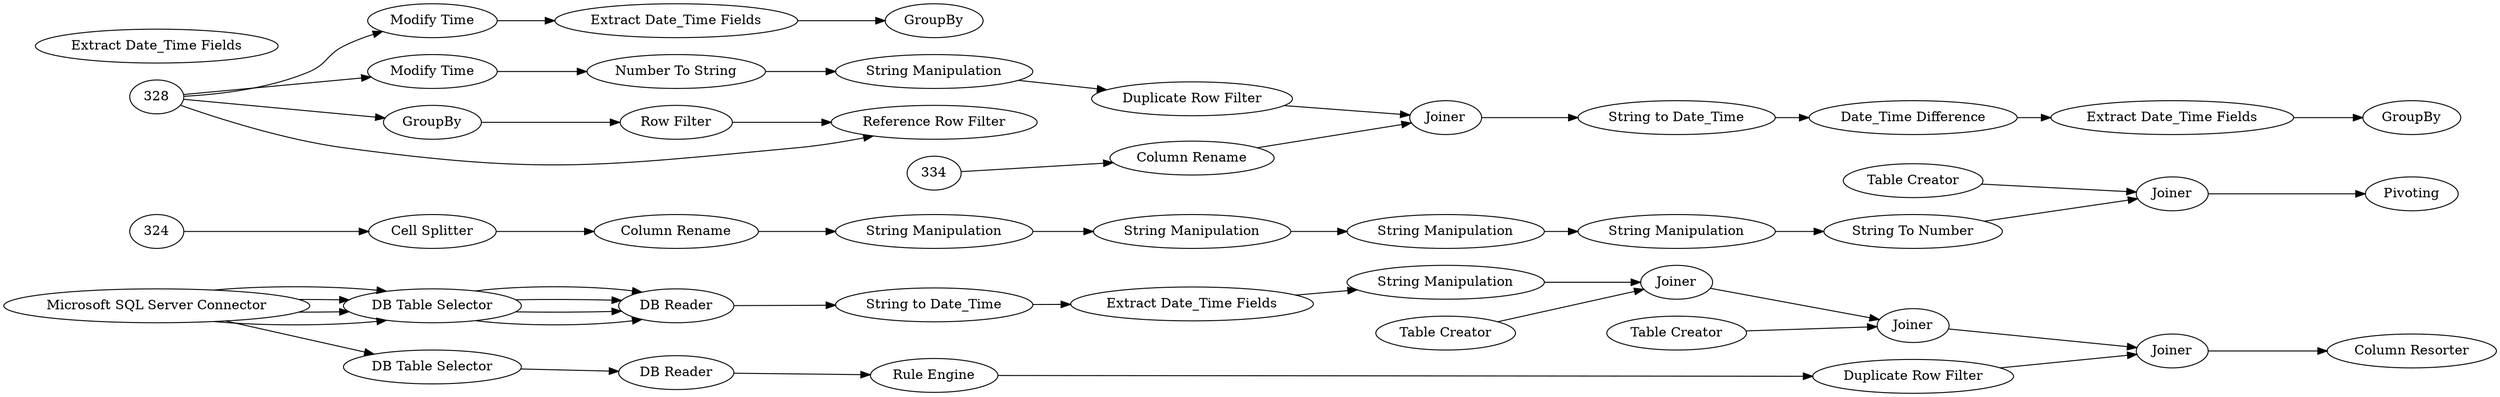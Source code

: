 digraph {
	43 [label="Microsoft SQL Server Connector"]
	44 [label="DB Table Selector"]
	45 [label="DB Reader"]
	82 [label="String to Date_Time"]
	83 [label="Extract Date_Time Fields"]
	84 [label="Table Creator"]
	85 [label=Joiner]
	88 [label="DB Reader"]
	89 [label="DB Table Selector"]
	90 [label="Rule Engine"]
	93 [label="String Manipulation"]
	94 [label="Table Creator"]
	95 [label=Joiner]
	96 [label="Duplicate Row Filter"]
	97 [label=Joiner]
	98 [label="Column Resorter"]
	2 [label="String Manipulation"]
	3 [label="String Manipulation"]
	4 [label="String Manipulation"]
	5 [label="String Manipulation"]
	6 [label="String To Number"]
	167 [label="Table Creator"]
	168 [label=Joiner]
	43 [label="Microsoft SQL Server Connector"]
	44 [label="DB Table Selector"]
	45 [label="DB Reader"]
	325 [label="Cell Splitter"]
	326 [label="Column Rename"]
	327 [label=Pivoting]
	43 [label="Microsoft SQL Server Connector"]
	44 [label="DB Table Selector"]
	45 [label="DB Reader"]
	331 [label="Modify Time"]
	332 [label="Extract Date_Time Fields"]
	333 [label=GroupBy]
	43 [label="Microsoft SQL Server Connector"]
	44 [label="DB Table Selector"]
	45 [label="DB Reader"]
	335 [label="Modify Time"]
	336 [label="Number To String"]
	337 [label="String Manipulation"]
	338 [label="Duplicate Row Filter"]
	339 [label=Joiner]
	340 [label=GroupBy]
	341 [label="Row Filter"]
	342 [label="Reference Row Filter"]
	343 [label="Extract Date_Time Fields"]
	344 [label="Column Rename"]
	345 [label="String to Date_Time"]
	346 [label="Date_Time Difference"]
	347 [label="Extract Date_Time Fields"]
	348 [label=GroupBy]
	43 -> 44
	43 -> 89
	44 -> 45
	45 -> 82
	82 -> 83
	83 -> 93
	84 -> 85
	85 -> 95
	88 -> 90
	89 -> 88
	90 -> 96
	93 -> 85
	94 -> 95
	95 -> 97
	96 -> 97
	97 -> 98
	2 -> 3
	3 -> 4
	4 -> 5
	5 -> 6
	6 -> 168
	167 -> 168
	43 -> 44
	44 -> 45
	43 -> 44
	44 -> 45
	43 -> 44
	44 -> 45
	168 -> 327
	324 -> 325
	325 -> 326
	326 -> 2
	328 -> 340
	328 -> 342
	328 -> 331
	328 -> 335
	331 -> 332
	332 -> 333
	334 -> 344
	335 -> 336
	336 -> 337
	337 -> 338
	338 -> 339
	339 -> 345
	340 -> 341
	341 -> 342
	344 -> 339
	345 -> 346
	346 -> 347
	347 -> 348
	rankdir=LR
}
